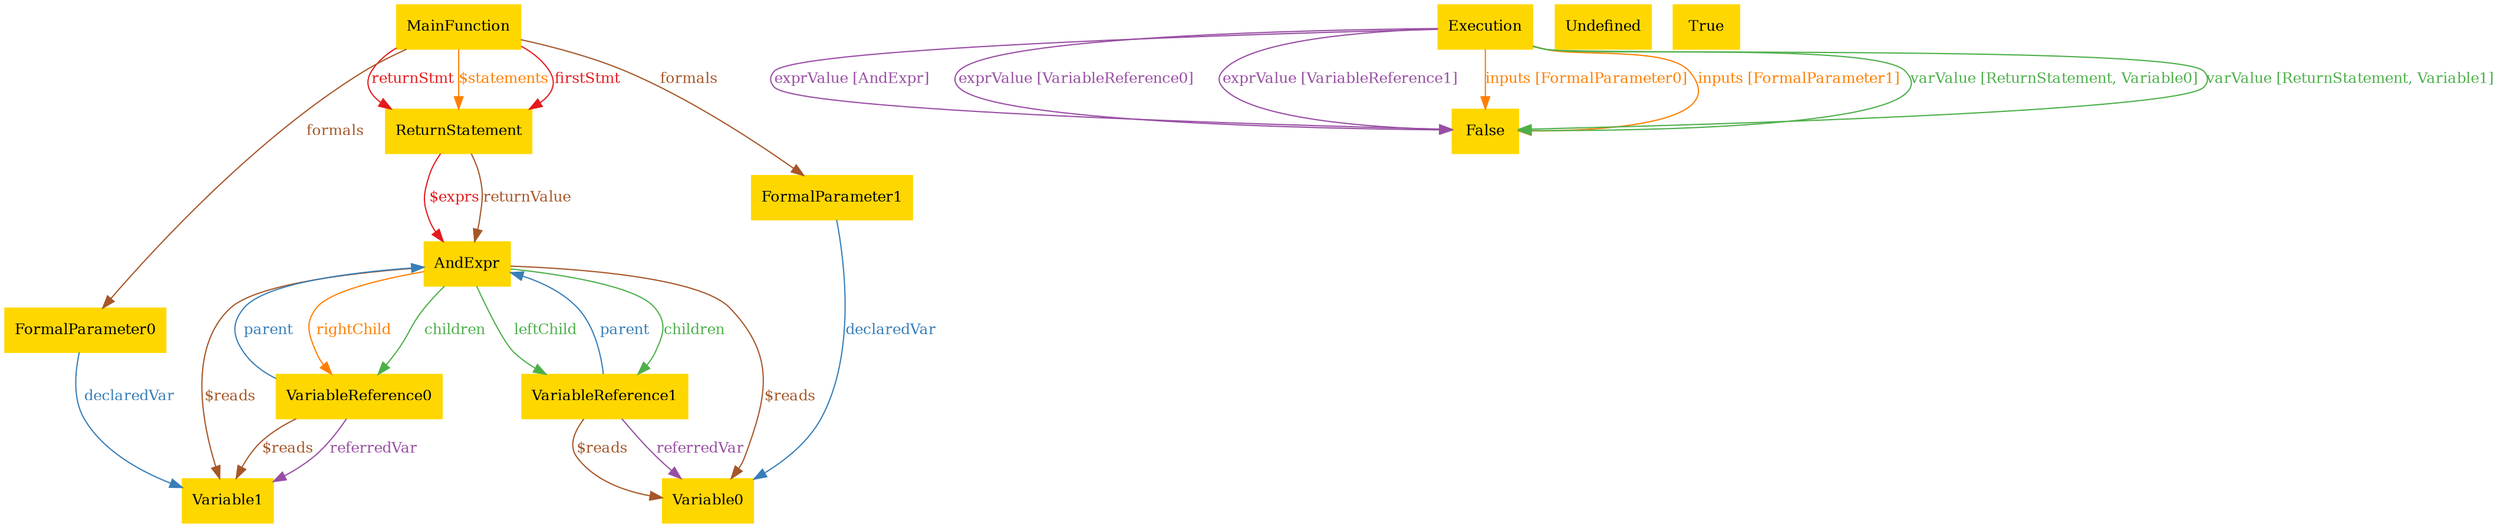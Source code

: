 digraph "graph" {
graph [fontsize=12]
node [fontsize=12]
edge [fontsize=12]
rankdir=TB;
"N11" -> "N10" [uuid = "<ReturnStatement, AndExpr>", color = "#e41a1c", fontcolor = "#e41a1c", style = "solid", label = "$exprs", dir = "forward", weight = "1"]
"N10" -> "N6" [uuid = "<AndExpr, Variable0>", color = "#a65628", fontcolor = "#a65628", style = "solid", label = "$reads", dir = "forward", weight = "1"]
"N10" -> "N4" [uuid = "<AndExpr, Variable1>", color = "#a65628", fontcolor = "#a65628", style = "solid", label = "$reads", dir = "forward", weight = "1"]
"N9" -> "N4" [uuid = "<VariableReference0, Variable1>", color = "#a65628", fontcolor = "#a65628", style = "solid", label = "$reads", dir = "forward", weight = "1"]
"N8" -> "N6" [uuid = "<VariableReference1, Variable0>", color = "#a65628", fontcolor = "#a65628", style = "solid", label = "$reads", dir = "forward", weight = "1"]
"N12" -> "N11" [uuid = "<MainFunction, ReturnStatement>", color = "#ff7f00", fontcolor = "#ff7f00", style = "solid", label = "$statements", dir = "forward", weight = "1"]
"N10" -> "N9" [uuid = "<AndExpr, VariableReference0>", color = "#4daf4a", fontcolor = "#4daf4a", style = "solid", label = "children", dir = "forward", weight = "1"]
"N10" -> "N8" [uuid = "<AndExpr, VariableReference1>", color = "#4daf4a", fontcolor = "#4daf4a", style = "solid", label = "children", dir = "forward", weight = "1"]
"N5" -> "N4" [uuid = "<FormalParameter0, Variable1>", color = "#377eb8", fontcolor = "#377eb8", style = "solid", label = "declaredVar", dir = "forward", weight = "1"]
"N7" -> "N6" [uuid = "<FormalParameter1, Variable0>", color = "#377eb8", fontcolor = "#377eb8", style = "solid", label = "declaredVar", dir = "forward", weight = "1"]
"N3" -> "N2" [uuid = "<Execution, AndExpr, False>", color = "#984ea3", fontcolor = "#984ea3", style = "solid", label = "exprValue [AndExpr]", dir = "forward", weight = "1"]
"N3" -> "N2" [uuid = "<Execution, VariableReference0, False>", color = "#984ea3", fontcolor = "#984ea3", style = "solid", label = "exprValue [VariableReference0]", dir = "forward", weight = "1"]
"N3" -> "N2" [uuid = "<Execution, VariableReference1, False>", color = "#984ea3", fontcolor = "#984ea3", style = "solid", label = "exprValue [VariableReference1]", dir = "forward", weight = "1"]
"N12" -> "N11" [uuid = "<MainFunction, ReturnStatement>", color = "#e41a1c", fontcolor = "#e41a1c", style = "solid", label = "firstStmt", dir = "forward", weight = "1"]
"N12" -> "N5" [uuid = "<MainFunction, FormalParameter0>", color = "#a65628", fontcolor = "#a65628", style = "solid", label = "formals", dir = "forward", weight = "1"]
"N12" -> "N7" [uuid = "<MainFunction, FormalParameter1>", color = "#a65628", fontcolor = "#a65628", style = "solid", label = "formals", dir = "forward", weight = "1"]
"N3" -> "N2" [uuid = "<Execution, FormalParameter0, False>", color = "#ff7f00", fontcolor = "#ff7f00", style = "solid", label = "inputs [FormalParameter0]", dir = "forward", weight = "1"]
"N3" -> "N2" [uuid = "<Execution, FormalParameter1, False>", color = "#ff7f00", fontcolor = "#ff7f00", style = "solid", label = "inputs [FormalParameter1]", dir = "forward", weight = "1"]
"N10" -> "N8" [uuid = "<AndExpr, VariableReference1>", color = "#4daf4a", fontcolor = "#4daf4a", style = "solid", label = "leftChild", dir = "forward", weight = "1"]
"N10" -> "N9" [uuid = "<VariableReference0, AndExpr>", color = "#377eb8", fontcolor = "#377eb8", style = "solid", label = "parent", dir = "back", weight = "1"]
"N10" -> "N8" [uuid = "<VariableReference1, AndExpr>", color = "#377eb8", fontcolor = "#377eb8", style = "solid", label = "parent", dir = "back", weight = "1"]
"N9" -> "N4" [uuid = "<VariableReference0, Variable1>", color = "#984ea3", fontcolor = "#984ea3", style = "solid", label = "referredVar", dir = "forward", weight = "1"]
"N8" -> "N6" [uuid = "<VariableReference1, Variable0>", color = "#984ea3", fontcolor = "#984ea3", style = "solid", label = "referredVar", dir = "forward", weight = "1"]
"N12" -> "N11" [uuid = "<MainFunction, ReturnStatement>", color = "#e41a1c", fontcolor = "#e41a1c", style = "solid", label = "returnStmt", dir = "forward", weight = "1"]
"N11" -> "N10" [uuid = "<ReturnStatement, AndExpr>", color = "#a65628", fontcolor = "#a65628", style = "solid", label = "returnValue", dir = "forward", weight = "1"]
"N10" -> "N9" [uuid = "<AndExpr, VariableReference0>", color = "#ff7f00", fontcolor = "#ff7f00", style = "solid", label = "rightChild", dir = "forward", weight = "1"]
"N3" -> "N2" [uuid = "<Execution, ReturnStatement, Variable0, False>", color = "#4daf4a", fontcolor = "#4daf4a", style = "solid", label = "varValue [ReturnStatement, Variable0]", dir = "forward", weight = "1"]
"N3" -> "N2" [uuid = "<Execution, ReturnStatement, Variable1, False>", color = "#4daf4a", fontcolor = "#4daf4a", style = "solid", label = "varValue [ReturnStatement, Variable1]", dir = "forward", weight = "1"]
"N0" [uuid="Undefined", label="Undefined", color="#ffd700", fontcolor = "#000000", shape = "box", style = "filled, solid"]
"N1" [uuid="True", label="True", color="#ffd700", fontcolor = "#000000", shape = "box", style = "filled, solid"]
"N2" [uuid="False", label="False", color="#ffd700", fontcolor = "#000000", shape = "box", style = "filled, solid"]
"N3" [uuid="Execution", label="Execution", color="#ffd700", fontcolor = "#000000", shape = "box", style = "filled, solid"]
"N4" [uuid="Variable1", label="Variable1", color="#ffd700", fontcolor = "#000000", shape = "box", style = "filled, solid"]
"N5" [uuid="FormalParameter0", label="FormalParameter0", color="#ffd700", fontcolor = "#000000", shape = "box", style = "filled, solid"]
"N6" [uuid="Variable0", label="Variable0", color="#ffd700", fontcolor = "#000000", shape = "box", style = "filled, solid"]
"N7" [uuid="FormalParameter1", label="FormalParameter1", color="#ffd700", fontcolor = "#000000", shape = "box", style = "filled, solid"]
"N8" [uuid="VariableReference1", label="VariableReference1", color="#ffd700", fontcolor = "#000000", shape = "box", style = "filled, solid"]
"N9" [uuid="VariableReference0", label="VariableReference0", color="#ffd700", fontcolor = "#000000", shape = "box", style = "filled, solid"]
"N10" [uuid="AndExpr", label="AndExpr", color="#ffd700", fontcolor = "#000000", shape = "box", style = "filled, solid"]
"N11" [uuid="ReturnStatement", label="ReturnStatement", color="#ffd700", fontcolor = "#000000", shape = "box", style = "filled, solid"]
"N12" [uuid="MainFunction", label="MainFunction", color="#ffd700", fontcolor = "#000000", shape = "box", style = "filled, solid"]
}
